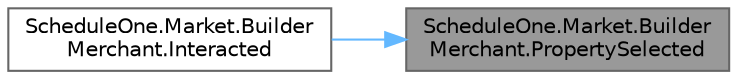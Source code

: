 digraph "ScheduleOne.Market.BuilderMerchant.PropertySelected"
{
 // LATEX_PDF_SIZE
  bgcolor="transparent";
  edge [fontname=Helvetica,fontsize=10,labelfontname=Helvetica,labelfontsize=10];
  node [fontname=Helvetica,fontsize=10,shape=box,height=0.2,width=0.4];
  rankdir="RL";
  Node1 [id="Node000001",label="ScheduleOne.Market.Builder\lMerchant.PropertySelected",height=0.2,width=0.4,color="gray40", fillcolor="grey60", style="filled", fontcolor="black",tooltip=" "];
  Node1 -> Node2 [id="edge1_Node000001_Node000002",dir="back",color="steelblue1",style="solid",tooltip=" "];
  Node2 [id="Node000002",label="ScheduleOne.Market.Builder\lMerchant.Interacted",height=0.2,width=0.4,color="grey40", fillcolor="white", style="filled",URL="$class_schedule_one_1_1_market_1_1_builder_merchant.html#afa3f20497f010a79f02af0c5380af151",tooltip=" "];
}
